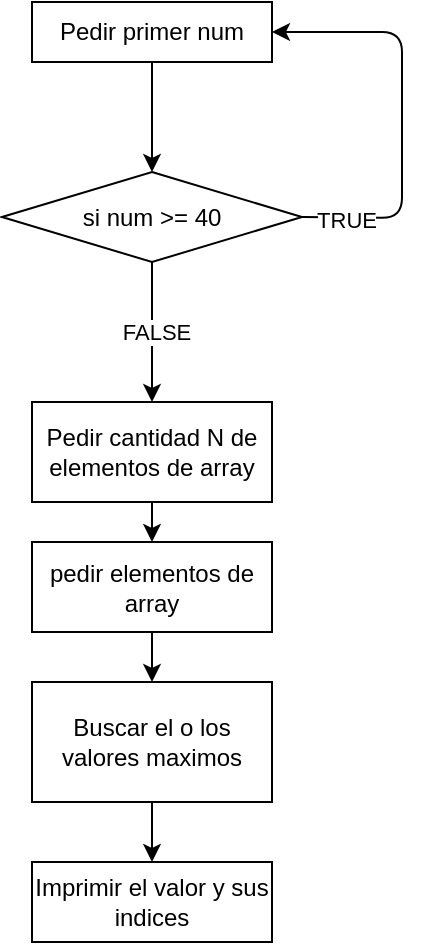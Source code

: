 <mxfile>
    <diagram id="gd4_KPvN92mJb6B0xE4C" name="Page-1">
        <mxGraphModel dx="1114" dy="607" grid="1" gridSize="10" guides="1" tooltips="1" connect="1" arrows="1" fold="1" page="1" pageScale="1" pageWidth="850" pageHeight="1100" math="0" shadow="0">
            <root>
                <mxCell id="0"/>
                <mxCell id="1" parent="0"/>
                <mxCell id="4" value="" style="edgeStyle=none;html=1;" edge="1" parent="1" source="2" target="3">
                    <mxGeometry relative="1" as="geometry"/>
                </mxCell>
                <mxCell id="2" value="Pedir primer num" style="whiteSpace=wrap;html=1;" vertex="1" parent="1">
                    <mxGeometry x="365" y="30" width="120" height="30" as="geometry"/>
                </mxCell>
                <mxCell id="5" style="edgeStyle=none;html=1;exitX=1;exitY=0.5;exitDx=0;exitDy=0;entryX=1;entryY=0.5;entryDx=0;entryDy=0;" edge="1" parent="1" source="3" target="2">
                    <mxGeometry relative="1" as="geometry">
                        <mxPoint x="570" y="138" as="targetPoint"/>
                        <Array as="points">
                            <mxPoint x="550" y="138"/>
                            <mxPoint x="550" y="45"/>
                        </Array>
                    </mxGeometry>
                </mxCell>
                <mxCell id="6" value="TRUE" style="edgeLabel;html=1;align=center;verticalAlign=middle;resizable=0;points=[];" vertex="1" connectable="0" parent="5">
                    <mxGeometry x="-0.793" y="-1" relative="1" as="geometry">
                        <mxPoint as="offset"/>
                    </mxGeometry>
                </mxCell>
                <mxCell id="7" style="edgeStyle=none;html=1;exitX=0.5;exitY=1;exitDx=0;exitDy=0;" edge="1" parent="1" source="3">
                    <mxGeometry relative="1" as="geometry">
                        <mxPoint x="425" y="230" as="targetPoint"/>
                    </mxGeometry>
                </mxCell>
                <mxCell id="8" value="FALSE" style="edgeLabel;html=1;align=center;verticalAlign=middle;resizable=0;points=[];" vertex="1" connectable="0" parent="7">
                    <mxGeometry x="-0.005" y="2" relative="1" as="geometry">
                        <mxPoint as="offset"/>
                    </mxGeometry>
                </mxCell>
                <mxCell id="3" value="si num &amp;gt;= 40" style="rhombus;whiteSpace=wrap;html=1;" vertex="1" parent="1">
                    <mxGeometry x="350" y="115" width="150" height="45" as="geometry"/>
                </mxCell>
                <mxCell id="11" value="" style="edgeStyle=none;html=1;" edge="1" parent="1" source="9" target="10">
                    <mxGeometry relative="1" as="geometry"/>
                </mxCell>
                <mxCell id="9" value="Pedir cantidad N de elementos de array" style="whiteSpace=wrap;html=1;" vertex="1" parent="1">
                    <mxGeometry x="365" y="230" width="120" height="50" as="geometry"/>
                </mxCell>
                <mxCell id="13" value="" style="edgeStyle=none;html=1;" edge="1" parent="1" source="10" target="12">
                    <mxGeometry relative="1" as="geometry"/>
                </mxCell>
                <mxCell id="10" value="pedir elementos de array" style="whiteSpace=wrap;html=1;" vertex="1" parent="1">
                    <mxGeometry x="365" y="300" width="120" height="45" as="geometry"/>
                </mxCell>
                <mxCell id="15" value="" style="edgeStyle=none;html=1;" edge="1" parent="1" source="12" target="14">
                    <mxGeometry relative="1" as="geometry"/>
                </mxCell>
                <mxCell id="12" value="Buscar el o los valores maximos" style="whiteSpace=wrap;html=1;" vertex="1" parent="1">
                    <mxGeometry x="365" y="370" width="120" height="60" as="geometry"/>
                </mxCell>
                <mxCell id="14" value="Imprimir el valor y sus indices" style="whiteSpace=wrap;html=1;" vertex="1" parent="1">
                    <mxGeometry x="365" y="460" width="120" height="40" as="geometry"/>
                </mxCell>
            </root>
        </mxGraphModel>
    </diagram>
</mxfile>